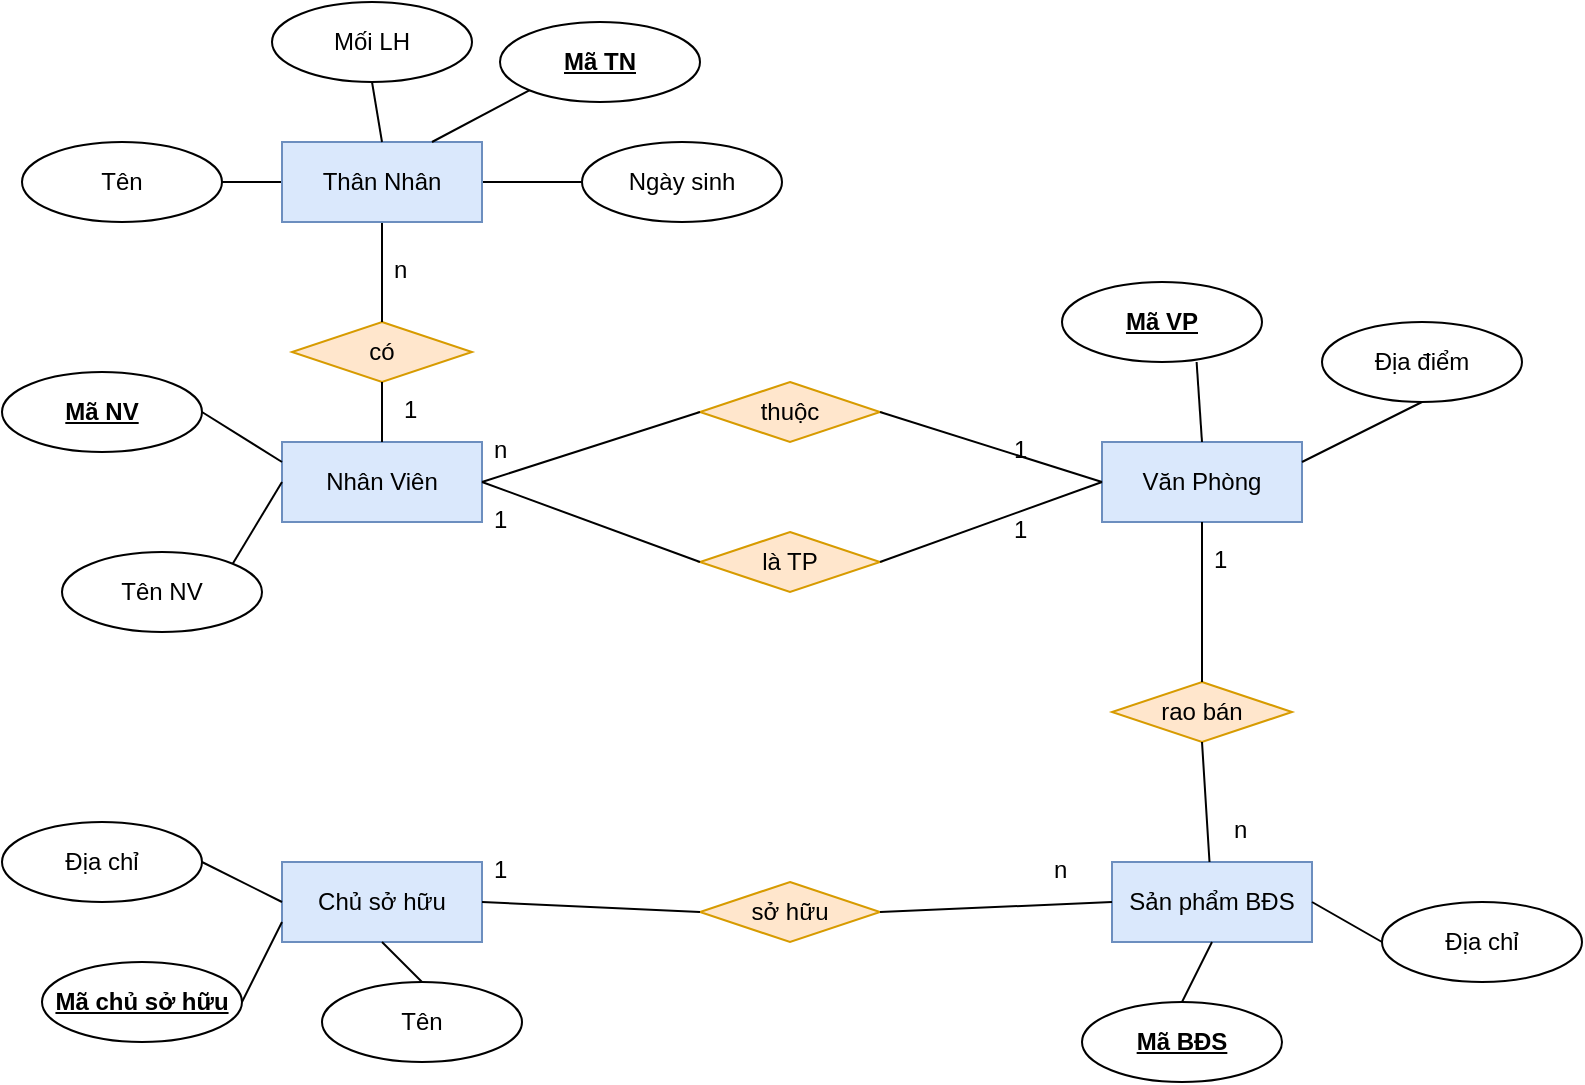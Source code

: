 <mxfile version="14.8.6" type="github" pages="2">
  <diagram id="IVsCafuiucE2W0ui2XG3" name="Page-1">
    <mxGraphModel dx="782" dy="478" grid="1" gridSize="10" guides="1" tooltips="1" connect="1" arrows="1" fold="1" page="1" pageScale="1" pageWidth="827" pageHeight="1169" math="0" shadow="0">
      <root>
        <mxCell id="0" />
        <mxCell id="1" parent="0" />
        <mxCell id="bocikBO9zFvIXzR3nuJg-1" value="Văn Phòng" style="whiteSpace=wrap;html=1;align=center;fillColor=#dae8fc;strokeColor=#6c8ebf;" parent="1" vertex="1">
          <mxGeometry x="570" y="510" width="100" height="40" as="geometry" />
        </mxCell>
        <mxCell id="bocikBO9zFvIXzR3nuJg-2" value="Nhân Viên" style="whiteSpace=wrap;html=1;align=center;fillColor=#dae8fc;strokeColor=#6c8ebf;" parent="1" vertex="1">
          <mxGeometry x="160" y="510" width="100" height="40" as="geometry" />
        </mxCell>
        <mxCell id="bocikBO9zFvIXzR3nuJg-3" value="Sản phẩm BĐS" style="whiteSpace=wrap;html=1;align=center;fillColor=#dae8fc;strokeColor=#6c8ebf;" parent="1" vertex="1">
          <mxGeometry x="575" y="720" width="100" height="40" as="geometry" />
        </mxCell>
        <mxCell id="bocikBO9zFvIXzR3nuJg-5" value="Chủ sở hữu" style="whiteSpace=wrap;html=1;align=center;fillColor=#dae8fc;strokeColor=#6c8ebf;" parent="1" vertex="1">
          <mxGeometry x="160" y="720" width="100" height="40" as="geometry" />
        </mxCell>
        <mxCell id="bocikBO9zFvIXzR3nuJg-6" value="thuộc" style="shape=rhombus;perimeter=rhombusPerimeter;whiteSpace=wrap;html=1;align=center;fillColor=#ffe6cc;strokeColor=#d79b00;" parent="1" vertex="1">
          <mxGeometry x="369" y="480" width="90" height="30" as="geometry" />
        </mxCell>
        <mxCell id="bocikBO9zFvIXzR3nuJg-7" value="là TP" style="shape=rhombus;perimeter=rhombusPerimeter;whiteSpace=wrap;html=1;align=center;fillColor=#ffe6cc;strokeColor=#d79b00;" parent="1" vertex="1">
          <mxGeometry x="369" y="555" width="90" height="30" as="geometry" />
        </mxCell>
        <mxCell id="bocikBO9zFvIXzR3nuJg-9" value="rao bán&lt;span style=&quot;color: rgba(0 , 0 , 0 , 0) ; font-family: monospace ; font-size: 0px&quot;&gt;%3CmxGraphModel%3E%3Croot%3E%3CmxCell%20id%3D%220%22%2F%3E%3CmxCell%20id%3D%221%22%20parent%3D%220%22%2F%3E%3CmxCell%20id%3D%222%22%20value%3D%22thu%E1%BB%99c%22%20style%3D%22shape%3Drhombus%3Bperimeter%3DrhombusPerimeter%3BwhiteSpace%3Dwrap%3Bhtml%3D1%3Balign%3Dcenter%3B%22%20vertex%3D%221%22%20parent%3D%221%22%3E%3CmxGeometry%20x%3D%22369%22%20y%3D%22500%22%20width%3D%2290%22%20height%3D%2230%22%20as%3D%22geometry%22%2F%3E%3C%2FmxCell%3E%3C%2Froot%3E%3C%2FmxGraphModel%3E&lt;/span&gt;" style="shape=rhombus;perimeter=rhombusPerimeter;whiteSpace=wrap;html=1;align=center;fillColor=#ffe6cc;strokeColor=#d79b00;" parent="1" vertex="1">
          <mxGeometry x="575" y="630" width="90" height="30" as="geometry" />
        </mxCell>
        <mxCell id="bocikBO9zFvIXzR3nuJg-10" value="sở hữu" style="shape=rhombus;perimeter=rhombusPerimeter;whiteSpace=wrap;html=1;align=center;fillColor=#ffe6cc;strokeColor=#d79b00;" parent="1" vertex="1">
          <mxGeometry x="369" y="730" width="90" height="30" as="geometry" />
        </mxCell>
        <mxCell id="bocikBO9zFvIXzR3nuJg-11" value="có" style="shape=rhombus;perimeter=rhombusPerimeter;whiteSpace=wrap;html=1;align=center;fillColor=#ffe6cc;strokeColor=#d79b00;" parent="1" vertex="1">
          <mxGeometry x="165" y="450" width="90" height="30" as="geometry" />
        </mxCell>
        <mxCell id="bocikBO9zFvIXzR3nuJg-13" value="" style="endArrow=none;html=1;rounded=0;exitX=1;exitY=0.5;exitDx=0;exitDy=0;entryX=0;entryY=0.5;entryDx=0;entryDy=0;" parent="1" source="bocikBO9zFvIXzR3nuJg-2" target="bocikBO9zFvIXzR3nuJg-6" edge="1">
          <mxGeometry relative="1" as="geometry">
            <mxPoint x="320" y="600" as="sourcePoint" />
            <mxPoint x="480" y="600" as="targetPoint" />
          </mxGeometry>
        </mxCell>
        <mxCell id="bocikBO9zFvIXzR3nuJg-20" value="" style="endArrow=none;html=1;rounded=0;entryX=0;entryY=0.5;entryDx=0;entryDy=0;exitX=1;exitY=0.5;exitDx=0;exitDy=0;" parent="1" source="bocikBO9zFvIXzR3nuJg-6" target="bocikBO9zFvIXzR3nuJg-1" edge="1">
          <mxGeometry relative="1" as="geometry">
            <mxPoint x="320" y="600" as="sourcePoint" />
            <mxPoint x="480" y="600" as="targetPoint" />
          </mxGeometry>
        </mxCell>
        <mxCell id="bocikBO9zFvIXzR3nuJg-21" value="" style="endArrow=none;html=1;rounded=0;entryX=0.5;entryY=1;entryDx=0;entryDy=0;exitX=0.5;exitY=0;exitDx=0;exitDy=0;" parent="1" source="bocikBO9zFvIXzR3nuJg-9" target="bocikBO9zFvIXzR3nuJg-1" edge="1">
          <mxGeometry relative="1" as="geometry">
            <mxPoint x="469" y="505" as="sourcePoint" />
            <mxPoint x="580" y="540" as="targetPoint" />
          </mxGeometry>
        </mxCell>
        <mxCell id="bocikBO9zFvIXzR3nuJg-22" value="" style="endArrow=none;html=1;rounded=0;exitX=1;exitY=0.5;exitDx=0;exitDy=0;entryX=0;entryY=0.5;entryDx=0;entryDy=0;" parent="1" source="bocikBO9zFvIXzR3nuJg-7" target="bocikBO9zFvIXzR3nuJg-1" edge="1">
          <mxGeometry relative="1" as="geometry">
            <mxPoint x="460" y="570" as="sourcePoint" />
            <mxPoint x="570" y="530" as="targetPoint" />
          </mxGeometry>
        </mxCell>
        <mxCell id="bocikBO9zFvIXzR3nuJg-23" value="" style="endArrow=none;html=1;rounded=0;entryX=0;entryY=0.5;entryDx=0;entryDy=0;exitX=1;exitY=0.5;exitDx=0;exitDy=0;" parent="1" source="bocikBO9zFvIXzR3nuJg-2" target="bocikBO9zFvIXzR3nuJg-7" edge="1">
          <mxGeometry relative="1" as="geometry">
            <mxPoint x="489" y="525" as="sourcePoint" />
            <mxPoint x="600" y="560" as="targetPoint" />
          </mxGeometry>
        </mxCell>
        <mxCell id="bocikBO9zFvIXzR3nuJg-24" value="" style="endArrow=none;html=1;rounded=0;entryX=0;entryY=0.5;entryDx=0;entryDy=0;exitX=1;exitY=0.5;exitDx=0;exitDy=0;" parent="1" source="bocikBO9zFvIXzR3nuJg-10" target="bocikBO9zFvIXzR3nuJg-3" edge="1">
          <mxGeometry relative="1" as="geometry">
            <mxPoint x="499" y="535" as="sourcePoint" />
            <mxPoint x="610" y="570" as="targetPoint" />
          </mxGeometry>
        </mxCell>
        <mxCell id="bocikBO9zFvIXzR3nuJg-25" value="" style="endArrow=none;html=1;rounded=0;entryX=0;entryY=0.5;entryDx=0;entryDy=0;exitX=1;exitY=0.5;exitDx=0;exitDy=0;" parent="1" source="bocikBO9zFvIXzR3nuJg-5" target="bocikBO9zFvIXzR3nuJg-10" edge="1">
          <mxGeometry relative="1" as="geometry">
            <mxPoint x="509" y="545" as="sourcePoint" />
            <mxPoint x="620" y="580" as="targetPoint" />
          </mxGeometry>
        </mxCell>
        <mxCell id="bocikBO9zFvIXzR3nuJg-26" value="" style="endArrow=none;html=1;rounded=0;entryX=0.5;entryY=1;entryDx=0;entryDy=0;" parent="1" source="bocikBO9zFvIXzR3nuJg-3" target="bocikBO9zFvIXzR3nuJg-9" edge="1">
          <mxGeometry relative="1" as="geometry">
            <mxPoint x="519" y="555" as="sourcePoint" />
            <mxPoint x="630" y="660" as="targetPoint" />
          </mxGeometry>
        </mxCell>
        <mxCell id="bocikBO9zFvIXzR3nuJg-28" value="" style="endArrow=none;html=1;rounded=0;entryX=0.5;entryY=0;entryDx=0;entryDy=0;exitX=0.5;exitY=1;exitDx=0;exitDy=0;" parent="1" target="bocikBO9zFvIXzR3nuJg-11" edge="1">
          <mxGeometry relative="1" as="geometry">
            <mxPoint x="210" y="400" as="sourcePoint" />
            <mxPoint x="640" y="600" as="targetPoint" />
          </mxGeometry>
        </mxCell>
        <mxCell id="bocikBO9zFvIXzR3nuJg-29" value="" style="endArrow=none;html=1;rounded=0;entryX=0.5;entryY=1;entryDx=0;entryDy=0;exitX=0.5;exitY=0;exitDx=0;exitDy=0;" parent="1" source="bocikBO9zFvIXzR3nuJg-2" target="bocikBO9zFvIXzR3nuJg-11" edge="1">
          <mxGeometry relative="1" as="geometry">
            <mxPoint x="539" y="575" as="sourcePoint" />
            <mxPoint x="650" y="610" as="targetPoint" />
          </mxGeometry>
        </mxCell>
        <mxCell id="bocikBO9zFvIXzR3nuJg-30" value="Mã VP" style="ellipse;whiteSpace=wrap;html=1;align=center;fontStyle=5" parent="1" vertex="1">
          <mxGeometry x="550" y="430" width="100" height="40" as="geometry" />
        </mxCell>
        <mxCell id="bocikBO9zFvIXzR3nuJg-31" value="Địa điểm" style="ellipse;whiteSpace=wrap;html=1;align=center;" parent="1" vertex="1">
          <mxGeometry x="680" y="450" width="100" height="40" as="geometry" />
        </mxCell>
        <mxCell id="bocikBO9zFvIXzR3nuJg-34" value="Tên" style="ellipse;whiteSpace=wrap;html=1;align=center;" parent="1" vertex="1">
          <mxGeometry x="30" y="360" width="100" height="40" as="geometry" />
        </mxCell>
        <mxCell id="bocikBO9zFvIXzR3nuJg-35" value="Tên NV" style="ellipse;whiteSpace=wrap;html=1;align=center;" parent="1" vertex="1">
          <mxGeometry x="50" y="565" width="100" height="40" as="geometry" />
        </mxCell>
        <mxCell id="bocikBO9zFvIXzR3nuJg-36" value="&lt;b&gt;Mã NV&lt;/b&gt;" style="ellipse;whiteSpace=wrap;html=1;align=center;fontStyle=4;" parent="1" vertex="1">
          <mxGeometry x="20" y="475" width="100" height="40" as="geometry" />
        </mxCell>
        <mxCell id="bocikBO9zFvIXzR3nuJg-38" value="Ngày sinh" style="ellipse;whiteSpace=wrap;html=1;align=center;" parent="1" vertex="1">
          <mxGeometry x="310" y="360" width="100" height="40" as="geometry" />
        </mxCell>
        <mxCell id="bocikBO9zFvIXzR3nuJg-39" value="Địa chỉ" style="ellipse;whiteSpace=wrap;html=1;align=center;" parent="1" vertex="1">
          <mxGeometry x="710" y="740" width="100" height="40" as="geometry" />
        </mxCell>
        <mxCell id="bocikBO9zFvIXzR3nuJg-40" value="&lt;b&gt;Mã BĐS&lt;/b&gt;" style="ellipse;whiteSpace=wrap;html=1;align=center;fontStyle=4;" parent="1" vertex="1">
          <mxGeometry x="560" y="790" width="100" height="40" as="geometry" />
        </mxCell>
        <mxCell id="bocikBO9zFvIXzR3nuJg-42" value="&lt;b&gt;Mã chủ sở hữu&lt;/b&gt;" style="ellipse;whiteSpace=wrap;html=1;align=center;fontStyle=4;" parent="1" vertex="1">
          <mxGeometry x="40" y="770" width="100" height="40" as="geometry" />
        </mxCell>
        <mxCell id="bocikBO9zFvIXzR3nuJg-44" value="Tên" style="ellipse;whiteSpace=wrap;html=1;align=center;" parent="1" vertex="1">
          <mxGeometry x="180" y="780" width="100" height="40" as="geometry" />
        </mxCell>
        <mxCell id="bocikBO9zFvIXzR3nuJg-45" value="Địa chỉ" style="ellipse;whiteSpace=wrap;html=1;align=center;" parent="1" vertex="1">
          <mxGeometry x="20" y="700" width="100" height="40" as="geometry" />
        </mxCell>
        <mxCell id="bocikBO9zFvIXzR3nuJg-46" value="" style="endArrow=none;html=1;rounded=0;exitX=0;exitY=0.5;exitDx=0;exitDy=0;entryX=1;entryY=0.5;entryDx=0;entryDy=0;" parent="1" source="bocikBO9zFvIXzR3nuJg-39" target="bocikBO9zFvIXzR3nuJg-3" edge="1">
          <mxGeometry relative="1" as="geometry">
            <mxPoint x="320" y="600" as="sourcePoint" />
            <mxPoint x="690" y="740" as="targetPoint" />
          </mxGeometry>
        </mxCell>
        <mxCell id="bocikBO9zFvIXzR3nuJg-47" value="" style="endArrow=none;html=1;rounded=0;exitX=0.673;exitY=1;exitDx=0;exitDy=0;exitPerimeter=0;entryX=0.5;entryY=0;entryDx=0;entryDy=0;" parent="1" source="bocikBO9zFvIXzR3nuJg-30" target="bocikBO9zFvIXzR3nuJg-1" edge="1">
          <mxGeometry relative="1" as="geometry">
            <mxPoint x="320" y="600" as="sourcePoint" />
            <mxPoint x="480" y="600" as="targetPoint" />
          </mxGeometry>
        </mxCell>
        <mxCell id="bocikBO9zFvIXzR3nuJg-48" value="" style="endArrow=none;html=1;rounded=0;exitX=0.5;exitY=1;exitDx=0;exitDy=0;entryX=1;entryY=0.25;entryDx=0;entryDy=0;" parent="1" source="bocikBO9zFvIXzR3nuJg-31" target="bocikBO9zFvIXzR3nuJg-1" edge="1">
          <mxGeometry relative="1" as="geometry">
            <mxPoint x="320" y="600" as="sourcePoint" />
            <mxPoint x="480" y="600" as="targetPoint" />
          </mxGeometry>
        </mxCell>
        <mxCell id="bocikBO9zFvIXzR3nuJg-49" value="" style="endArrow=none;html=1;rounded=0;exitX=1;exitY=0;exitDx=0;exitDy=0;entryX=0;entryY=0.5;entryDx=0;entryDy=0;" parent="1" source="bocikBO9zFvIXzR3nuJg-35" target="bocikBO9zFvIXzR3nuJg-2" edge="1">
          <mxGeometry relative="1" as="geometry">
            <mxPoint x="160" y="585" as="sourcePoint" />
            <mxPoint x="320" y="585" as="targetPoint" />
          </mxGeometry>
        </mxCell>
        <mxCell id="bocikBO9zFvIXzR3nuJg-50" value="" style="endArrow=none;html=1;rounded=0;exitX=1;exitY=0.5;exitDx=0;exitDy=0;entryX=0;entryY=0.25;entryDx=0;entryDy=0;" parent="1" source="bocikBO9zFvIXzR3nuJg-36" target="bocikBO9zFvIXzR3nuJg-2" edge="1">
          <mxGeometry relative="1" as="geometry">
            <mxPoint x="340" y="620" as="sourcePoint" />
            <mxPoint x="500" y="620" as="targetPoint" />
          </mxGeometry>
        </mxCell>
        <mxCell id="bocikBO9zFvIXzR3nuJg-51" value="" style="endArrow=none;html=1;rounded=0;exitX=1;exitY=0.5;exitDx=0;exitDy=0;entryX=0;entryY=0.5;entryDx=0;entryDy=0;" parent="1" source="bocikBO9zFvIXzR3nuJg-34" edge="1">
          <mxGeometry relative="1" as="geometry">
            <mxPoint x="340" y="630" as="sourcePoint" />
            <mxPoint x="160" y="380" as="targetPoint" />
          </mxGeometry>
        </mxCell>
        <mxCell id="bocikBO9zFvIXzR3nuJg-52" value="" style="endArrow=none;html=1;rounded=0;exitX=0;exitY=0.5;exitDx=0;exitDy=0;entryX=1;entryY=0.5;entryDx=0;entryDy=0;" parent="1" source="bocikBO9zFvIXzR3nuJg-38" edge="1">
          <mxGeometry relative="1" as="geometry">
            <mxPoint x="360" y="640" as="sourcePoint" />
            <mxPoint x="260" y="380" as="targetPoint" />
          </mxGeometry>
        </mxCell>
        <mxCell id="bocikBO9zFvIXzR3nuJg-53" value="" style="endArrow=none;html=1;rounded=0;exitX=1;exitY=0.5;exitDx=0;exitDy=0;entryX=0;entryY=0.75;entryDx=0;entryDy=0;" parent="1" source="bocikBO9zFvIXzR3nuJg-42" target="bocikBO9zFvIXzR3nuJg-5" edge="1">
          <mxGeometry relative="1" as="geometry">
            <mxPoint x="370" y="650" as="sourcePoint" />
            <mxPoint x="530" y="650" as="targetPoint" />
          </mxGeometry>
        </mxCell>
        <mxCell id="bocikBO9zFvIXzR3nuJg-54" value="" style="endArrow=none;html=1;rounded=0;exitX=0.5;exitY=0;exitDx=0;exitDy=0;entryX=0.5;entryY=1;entryDx=0;entryDy=0;" parent="1" source="bocikBO9zFvIXzR3nuJg-40" target="bocikBO9zFvIXzR3nuJg-3" edge="1">
          <mxGeometry relative="1" as="geometry">
            <mxPoint x="380" y="660" as="sourcePoint" />
            <mxPoint x="540" y="660" as="targetPoint" />
          </mxGeometry>
        </mxCell>
        <mxCell id="bocikBO9zFvIXzR3nuJg-55" value="" style="endArrow=none;html=1;rounded=0;exitX=1;exitY=0.5;exitDx=0;exitDy=0;entryX=0;entryY=0.5;entryDx=0;entryDy=0;" parent="1" source="bocikBO9zFvIXzR3nuJg-45" target="bocikBO9zFvIXzR3nuJg-5" edge="1">
          <mxGeometry relative="1" as="geometry">
            <mxPoint x="390" y="670" as="sourcePoint" />
            <mxPoint x="550" y="670" as="targetPoint" />
          </mxGeometry>
        </mxCell>
        <mxCell id="bocikBO9zFvIXzR3nuJg-56" value="" style="endArrow=none;html=1;rounded=0;exitX=0.5;exitY=0;exitDx=0;exitDy=0;entryX=0.5;entryY=1;entryDx=0;entryDy=0;" parent="1" source="bocikBO9zFvIXzR3nuJg-44" target="bocikBO9zFvIXzR3nuJg-5" edge="1">
          <mxGeometry relative="1" as="geometry">
            <mxPoint x="400" y="680" as="sourcePoint" />
            <mxPoint x="560" y="680" as="targetPoint" />
          </mxGeometry>
        </mxCell>
        <mxCell id="bocikBO9zFvIXzR3nuJg-58" value="n" style="text;strokeColor=none;fillColor=none;spacingLeft=4;spacingRight=4;overflow=hidden;rotatable=0;points=[[0,0.5],[1,0.5]];portConstraint=eastwest;fontSize=12;" parent="1" vertex="1">
          <mxGeometry x="260" y="500" width="40" height="30" as="geometry" />
        </mxCell>
        <mxCell id="bocikBO9zFvIXzR3nuJg-59" value="n" style="text;strokeColor=none;fillColor=none;spacingLeft=4;spacingRight=4;overflow=hidden;rotatable=0;points=[[0,0.5],[1,0.5]];portConstraint=eastwest;fontSize=12;" parent="1" vertex="1">
          <mxGeometry x="540" y="710" width="40" height="30" as="geometry" />
        </mxCell>
        <mxCell id="bocikBO9zFvIXzR3nuJg-60" value="1" style="text;strokeColor=none;fillColor=none;spacingLeft=4;spacingRight=4;overflow=hidden;rotatable=0;points=[[0,0.5],[1,0.5]];portConstraint=eastwest;fontSize=12;" parent="1" vertex="1">
          <mxGeometry x="260" y="710" width="40" height="30" as="geometry" />
        </mxCell>
        <mxCell id="bocikBO9zFvIXzR3nuJg-61" value="n" style="text;strokeColor=none;fillColor=none;spacingLeft=4;spacingRight=4;overflow=hidden;rotatable=0;points=[[0,0.5],[1,0.5]];portConstraint=eastwest;fontSize=12;" parent="1" vertex="1">
          <mxGeometry x="630" y="690" width="40" height="30" as="geometry" />
        </mxCell>
        <mxCell id="bocikBO9zFvIXzR3nuJg-62" value="1" style="text;strokeColor=none;fillColor=none;spacingLeft=4;spacingRight=4;overflow=hidden;rotatable=0;points=[[0,0.5],[1,0.5]];portConstraint=eastwest;fontSize=12;" parent="1" vertex="1">
          <mxGeometry x="620" y="555" width="40" height="30" as="geometry" />
        </mxCell>
        <mxCell id="bocikBO9zFvIXzR3nuJg-63" value="1" style="text;strokeColor=none;fillColor=none;spacingLeft=4;spacingRight=4;overflow=hidden;rotatable=0;points=[[0,0.5],[1,0.5]];portConstraint=eastwest;fontSize=12;" parent="1" vertex="1">
          <mxGeometry x="520" y="500" width="40" height="30" as="geometry" />
        </mxCell>
        <mxCell id="bocikBO9zFvIXzR3nuJg-64" value="1" style="text;strokeColor=none;fillColor=none;spacingLeft=4;spacingRight=4;overflow=hidden;rotatable=0;points=[[0,0.5],[1,0.5]];portConstraint=eastwest;fontSize=12;" parent="1" vertex="1">
          <mxGeometry x="260" y="535" width="40" height="30" as="geometry" />
        </mxCell>
        <mxCell id="bocikBO9zFvIXzR3nuJg-65" value="n" style="text;strokeColor=none;fillColor=none;spacingLeft=4;spacingRight=4;overflow=hidden;rotatable=0;points=[[0,0.5],[1,0.5]];portConstraint=eastwest;fontSize=12;" parent="1" vertex="1">
          <mxGeometry x="210" y="410" width="40" height="30" as="geometry" />
        </mxCell>
        <mxCell id="bocikBO9zFvIXzR3nuJg-66" value="1" style="text;strokeColor=none;fillColor=none;spacingLeft=4;spacingRight=4;overflow=hidden;rotatable=0;points=[[0,0.5],[1,0.5]];portConstraint=eastwest;fontSize=12;" parent="1" vertex="1">
          <mxGeometry x="215" y="480" width="40" height="30" as="geometry" />
        </mxCell>
        <mxCell id="bocikBO9zFvIXzR3nuJg-67" value="1" style="text;strokeColor=none;fillColor=none;spacingLeft=4;spacingRight=4;overflow=hidden;rotatable=0;points=[[0,0.5],[1,0.5]];portConstraint=eastwest;fontSize=12;" parent="1" vertex="1">
          <mxGeometry x="520" y="540" width="40" height="30" as="geometry" />
        </mxCell>
        <mxCell id="CIAXHBxinQPWy6-IxsFE-1" value="Mối LH" style="ellipse;whiteSpace=wrap;html=1;align=center;gradientColor=none;" vertex="1" parent="1">
          <mxGeometry x="155" y="290" width="100" height="40" as="geometry" />
        </mxCell>
        <mxCell id="CIAXHBxinQPWy6-IxsFE-2" value="Thân Nhân" style="whiteSpace=wrap;html=1;align=center;fillColor=#dae8fc;strokeColor=#6c8ebf;" vertex="1" parent="1">
          <mxGeometry x="160" y="360" width="100" height="40" as="geometry" />
        </mxCell>
        <mxCell id="A1Ra0k9u8yifCAdJ8XY8-1" value="" style="endArrow=none;html=1;rounded=0;exitX=0.5;exitY=1;exitDx=0;exitDy=0;entryX=0.5;entryY=0;entryDx=0;entryDy=0;" edge="1" parent="1" source="CIAXHBxinQPWy6-IxsFE-1" target="CIAXHBxinQPWy6-IxsFE-2">
          <mxGeometry relative="1" as="geometry">
            <mxPoint x="320" y="450" as="sourcePoint" />
            <mxPoint x="480" y="450" as="targetPoint" />
          </mxGeometry>
        </mxCell>
        <mxCell id="A1Ra0k9u8yifCAdJ8XY8-2" value="Mã TN" style="ellipse;whiteSpace=wrap;html=1;align=center;fontStyle=5;gradientColor=none;" vertex="1" parent="1">
          <mxGeometry x="269" y="300" width="100" height="40" as="geometry" />
        </mxCell>
        <mxCell id="A1Ra0k9u8yifCAdJ8XY8-3" value="" style="endArrow=none;html=1;rounded=0;exitX=0.75;exitY=0;exitDx=0;exitDy=0;entryX=0;entryY=1;entryDx=0;entryDy=0;" edge="1" parent="1" source="CIAXHBxinQPWy6-IxsFE-2" target="A1Ra0k9u8yifCAdJ8XY8-2">
          <mxGeometry relative="1" as="geometry">
            <mxPoint x="215" y="340" as="sourcePoint" />
            <mxPoint x="220" y="370" as="targetPoint" />
          </mxGeometry>
        </mxCell>
      </root>
    </mxGraphModel>
  </diagram>
  <diagram id="_nnir2KH4QzW-mONX-xJ" name="Page-2">
    <mxGraphModel dx="782" dy="478" grid="1" gridSize="10" guides="1" tooltips="1" connect="1" arrows="1" fold="1" page="1" pageScale="1" pageWidth="827" pageHeight="1169" math="0" shadow="0">
      <root>
        <mxCell id="FPnMMO2z97qxxDyKlGz_-0" />
        <mxCell id="FPnMMO2z97qxxDyKlGz_-1" parent="FPnMMO2z97qxxDyKlGz_-0" />
        <mxCell id="FPnMMO2z97qxxDyKlGz_-2" value="VanPhong" style="shape=table;startSize=30;container=1;collapsible=1;childLayout=tableLayout;fixedRows=1;rowLines=0;fontStyle=1;align=center;resizeLast=1;" parent="FPnMMO2z97qxxDyKlGz_-1" vertex="1">
          <mxGeometry x="150" y="190" width="180" height="130" as="geometry" />
        </mxCell>
        <mxCell id="FPnMMO2z97qxxDyKlGz_-3" value="" style="shape=partialRectangle;collapsible=0;dropTarget=0;pointerEvents=0;fillColor=none;top=0;left=0;bottom=1;right=0;points=[[0,0.5],[1,0.5]];portConstraint=eastwest;" parent="FPnMMO2z97qxxDyKlGz_-2" vertex="1">
          <mxGeometry y="30" width="180" height="30" as="geometry" />
        </mxCell>
        <mxCell id="FPnMMO2z97qxxDyKlGz_-4" value="PK" style="shape=partialRectangle;connectable=0;fillColor=none;top=0;left=0;bottom=0;right=0;fontStyle=1;overflow=hidden;" parent="FPnMMO2z97qxxDyKlGz_-3" vertex="1">
          <mxGeometry width="30" height="30" as="geometry" />
        </mxCell>
        <mxCell id="FPnMMO2z97qxxDyKlGz_-5" value="maVP" style="shape=partialRectangle;connectable=0;fillColor=none;top=0;left=0;bottom=0;right=0;align=left;spacingLeft=6;fontStyle=5;overflow=hidden;" parent="FPnMMO2z97qxxDyKlGz_-3" vertex="1">
          <mxGeometry x="30" width="150" height="30" as="geometry" />
        </mxCell>
        <mxCell id="FPnMMO2z97qxxDyKlGz_-6" value="" style="shape=partialRectangle;collapsible=0;dropTarget=0;pointerEvents=0;fillColor=none;top=0;left=0;bottom=0;right=0;points=[[0,0.5],[1,0.5]];portConstraint=eastwest;" parent="FPnMMO2z97qxxDyKlGz_-2" vertex="1">
          <mxGeometry y="60" width="180" height="30" as="geometry" />
        </mxCell>
        <mxCell id="FPnMMO2z97qxxDyKlGz_-7" value="" style="shape=partialRectangle;connectable=0;fillColor=none;top=0;left=0;bottom=0;right=0;editable=1;overflow=hidden;" parent="FPnMMO2z97qxxDyKlGz_-6" vertex="1">
          <mxGeometry width="30" height="30" as="geometry" />
        </mxCell>
        <mxCell id="FPnMMO2z97qxxDyKlGz_-8" value="diaDiem" style="shape=partialRectangle;connectable=0;fillColor=none;top=0;left=0;bottom=0;right=0;align=left;spacingLeft=6;overflow=hidden;" parent="FPnMMO2z97qxxDyKlGz_-6" vertex="1">
          <mxGeometry x="30" width="150" height="30" as="geometry" />
        </mxCell>
        <mxCell id="FPnMMO2z97qxxDyKlGz_-9" value="" style="shape=partialRectangle;collapsible=0;dropTarget=0;pointerEvents=0;fillColor=none;top=0;left=0;bottom=0;right=0;points=[[0,0.5],[1,0.5]];portConstraint=eastwest;" parent="FPnMMO2z97qxxDyKlGz_-2" vertex="1">
          <mxGeometry y="90" width="180" height="30" as="geometry" />
        </mxCell>
        <mxCell id="FPnMMO2z97qxxDyKlGz_-10" value="FK" style="shape=partialRectangle;connectable=0;fillColor=none;top=0;left=0;bottom=0;right=0;editable=1;overflow=hidden;fontStyle=1" parent="FPnMMO2z97qxxDyKlGz_-9" vertex="1">
          <mxGeometry width="30" height="30" as="geometry" />
        </mxCell>
        <mxCell id="FPnMMO2z97qxxDyKlGz_-11" value="maNV_TP" style="shape=partialRectangle;connectable=0;fillColor=none;top=0;left=0;bottom=0;right=0;align=left;spacingLeft=6;overflow=hidden;" parent="FPnMMO2z97qxxDyKlGz_-9" vertex="1">
          <mxGeometry x="30" width="150" height="30" as="geometry" />
        </mxCell>
        <mxCell id="FPnMMO2z97qxxDyKlGz_-15" value="NhanVien" style="shape=table;startSize=30;container=1;collapsible=1;childLayout=tableLayout;fixedRows=1;rowLines=0;fontStyle=1;align=center;resizeLast=1;" parent="FPnMMO2z97qxxDyKlGz_-1" vertex="1">
          <mxGeometry x="520" y="220" width="180" height="130" as="geometry" />
        </mxCell>
        <mxCell id="FPnMMO2z97qxxDyKlGz_-16" value="" style="shape=partialRectangle;collapsible=0;dropTarget=0;pointerEvents=0;fillColor=none;top=0;left=0;bottom=1;right=0;points=[[0,0.5],[1,0.5]];portConstraint=eastwest;" parent="FPnMMO2z97qxxDyKlGz_-15" vertex="1">
          <mxGeometry y="30" width="180" height="30" as="geometry" />
        </mxCell>
        <mxCell id="FPnMMO2z97qxxDyKlGz_-17" value="PK" style="shape=partialRectangle;connectable=0;fillColor=none;top=0;left=0;bottom=0;right=0;fontStyle=1;overflow=hidden;" parent="FPnMMO2z97qxxDyKlGz_-16" vertex="1">
          <mxGeometry width="30" height="30" as="geometry" />
        </mxCell>
        <mxCell id="FPnMMO2z97qxxDyKlGz_-18" value="maNV" style="shape=partialRectangle;connectable=0;fillColor=none;top=0;left=0;bottom=0;right=0;align=left;spacingLeft=6;fontStyle=5;overflow=hidden;" parent="FPnMMO2z97qxxDyKlGz_-16" vertex="1">
          <mxGeometry x="30" width="150" height="30" as="geometry" />
        </mxCell>
        <mxCell id="FPnMMO2z97qxxDyKlGz_-19" value="" style="shape=partialRectangle;collapsible=0;dropTarget=0;pointerEvents=0;fillColor=none;top=0;left=0;bottom=0;right=0;points=[[0,0.5],[1,0.5]];portConstraint=eastwest;" parent="FPnMMO2z97qxxDyKlGz_-15" vertex="1">
          <mxGeometry y="60" width="180" height="30" as="geometry" />
        </mxCell>
        <mxCell id="FPnMMO2z97qxxDyKlGz_-20" value="" style="shape=partialRectangle;connectable=0;fillColor=none;top=0;left=0;bottom=0;right=0;editable=1;overflow=hidden;" parent="FPnMMO2z97qxxDyKlGz_-19" vertex="1">
          <mxGeometry width="30" height="30" as="geometry" />
        </mxCell>
        <mxCell id="FPnMMO2z97qxxDyKlGz_-21" value="tenNV" style="shape=partialRectangle;connectable=0;fillColor=none;top=0;left=0;bottom=0;right=0;align=left;spacingLeft=6;overflow=hidden;" parent="FPnMMO2z97qxxDyKlGz_-19" vertex="1">
          <mxGeometry x="30" width="150" height="30" as="geometry" />
        </mxCell>
        <mxCell id="KREjzXk2WullvnzsxqCw-0" value="" style="shape=partialRectangle;collapsible=0;dropTarget=0;pointerEvents=0;fillColor=none;top=0;left=0;bottom=0;right=0;points=[[0,0.5],[1,0.5]];portConstraint=eastwest;" parent="FPnMMO2z97qxxDyKlGz_-15" vertex="1">
          <mxGeometry y="90" width="180" height="30" as="geometry" />
        </mxCell>
        <mxCell id="KREjzXk2WullvnzsxqCw-1" value="FK" style="shape=partialRectangle;connectable=0;fillColor=none;top=0;left=0;bottom=0;right=0;editable=1;overflow=hidden;fontStyle=1" parent="KREjzXk2WullvnzsxqCw-0" vertex="1">
          <mxGeometry width="30" height="30" as="geometry" />
        </mxCell>
        <mxCell id="KREjzXk2WullvnzsxqCw-2" value="maVP" style="shape=partialRectangle;connectable=0;fillColor=none;top=0;left=0;bottom=0;right=0;align=left;spacingLeft=6;overflow=hidden;" parent="KREjzXk2WullvnzsxqCw-0" vertex="1">
          <mxGeometry x="30" width="150" height="30" as="geometry" />
        </mxCell>
        <mxCell id="FPnMMO2z97qxxDyKlGz_-28" value="ChuSoHuu" style="shape=table;startSize=30;container=1;collapsible=1;childLayout=tableLayout;fixedRows=1;rowLines=0;fontStyle=1;align=center;resizeLast=1;" parent="FPnMMO2z97qxxDyKlGz_-1" vertex="1">
          <mxGeometry x="520" y="440" width="180" height="160" as="geometry">
            <mxRectangle x="520" y="440" width="100" height="30" as="alternateBounds" />
          </mxGeometry>
        </mxCell>
        <mxCell id="FPnMMO2z97qxxDyKlGz_-29" value="" style="shape=partialRectangle;collapsible=0;dropTarget=0;pointerEvents=0;fillColor=none;top=0;left=0;bottom=1;right=0;points=[[0,0.5],[1,0.5]];portConstraint=eastwest;" parent="FPnMMO2z97qxxDyKlGz_-28" vertex="1">
          <mxGeometry y="30" width="180" height="30" as="geometry" />
        </mxCell>
        <mxCell id="FPnMMO2z97qxxDyKlGz_-30" value="PK" style="shape=partialRectangle;connectable=0;fillColor=none;top=0;left=0;bottom=0;right=0;fontStyle=1;overflow=hidden;" parent="FPnMMO2z97qxxDyKlGz_-29" vertex="1">
          <mxGeometry width="30" height="30" as="geometry" />
        </mxCell>
        <mxCell id="FPnMMO2z97qxxDyKlGz_-31" value="maChuSoHuu" style="shape=partialRectangle;connectable=0;fillColor=none;top=0;left=0;bottom=0;right=0;align=left;spacingLeft=6;fontStyle=5;overflow=hidden;" parent="FPnMMO2z97qxxDyKlGz_-29" vertex="1">
          <mxGeometry x="30" width="150" height="30" as="geometry" />
        </mxCell>
        <mxCell id="FPnMMO2z97qxxDyKlGz_-32" value="" style="shape=partialRectangle;collapsible=0;dropTarget=0;pointerEvents=0;fillColor=none;top=0;left=0;bottom=0;right=0;points=[[0,0.5],[1,0.5]];portConstraint=eastwest;" parent="FPnMMO2z97qxxDyKlGz_-28" vertex="1">
          <mxGeometry y="60" width="180" height="30" as="geometry" />
        </mxCell>
        <mxCell id="FPnMMO2z97qxxDyKlGz_-33" value="" style="shape=partialRectangle;connectable=0;fillColor=none;top=0;left=0;bottom=0;right=0;editable=1;overflow=hidden;" parent="FPnMMO2z97qxxDyKlGz_-32" vertex="1">
          <mxGeometry width="30" height="30" as="geometry" />
        </mxCell>
        <mxCell id="FPnMMO2z97qxxDyKlGz_-34" value="Ten" style="shape=partialRectangle;connectable=0;fillColor=none;top=0;left=0;bottom=0;right=0;align=left;spacingLeft=6;overflow=hidden;" parent="FPnMMO2z97qxxDyKlGz_-32" vertex="1">
          <mxGeometry x="30" width="150" height="30" as="geometry" />
        </mxCell>
        <mxCell id="FPnMMO2z97qxxDyKlGz_-35" value="" style="shape=partialRectangle;collapsible=0;dropTarget=0;pointerEvents=0;fillColor=none;top=0;left=0;bottom=0;right=0;points=[[0,0.5],[1,0.5]];portConstraint=eastwest;" parent="FPnMMO2z97qxxDyKlGz_-28" vertex="1">
          <mxGeometry y="90" width="180" height="30" as="geometry" />
        </mxCell>
        <mxCell id="FPnMMO2z97qxxDyKlGz_-36" value="" style="shape=partialRectangle;connectable=0;fillColor=none;top=0;left=0;bottom=0;right=0;editable=1;overflow=hidden;" parent="FPnMMO2z97qxxDyKlGz_-35" vertex="1">
          <mxGeometry width="30" height="30" as="geometry" />
        </mxCell>
        <mxCell id="FPnMMO2z97qxxDyKlGz_-37" value="diaChi" style="shape=partialRectangle;connectable=0;fillColor=none;top=0;left=0;bottom=0;right=0;align=left;spacingLeft=6;overflow=hidden;" parent="FPnMMO2z97qxxDyKlGz_-35" vertex="1">
          <mxGeometry x="30" width="150" height="30" as="geometry" />
        </mxCell>
        <mxCell id="FPnMMO2z97qxxDyKlGz_-38" value="" style="shape=partialRectangle;collapsible=0;dropTarget=0;pointerEvents=0;fillColor=none;top=0;left=0;bottom=0;right=0;points=[[0,0.5],[1,0.5]];portConstraint=eastwest;" parent="FPnMMO2z97qxxDyKlGz_-28" vertex="1">
          <mxGeometry y="120" width="180" height="30" as="geometry" />
        </mxCell>
        <mxCell id="FPnMMO2z97qxxDyKlGz_-39" value="FK" style="shape=partialRectangle;connectable=0;fillColor=none;top=0;left=0;bottom=0;right=0;editable=1;overflow=hidden;fontStyle=1" parent="FPnMMO2z97qxxDyKlGz_-38" vertex="1">
          <mxGeometry width="30" height="30" as="geometry" />
        </mxCell>
        <mxCell id="FPnMMO2z97qxxDyKlGz_-40" value="maBDS" style="shape=partialRectangle;connectable=0;fillColor=none;top=0;left=0;bottom=0;right=0;align=left;spacingLeft=6;overflow=hidden;" parent="FPnMMO2z97qxxDyKlGz_-38" vertex="1">
          <mxGeometry x="30" width="150" height="30" as="geometry" />
        </mxCell>
        <mxCell id="FPnMMO2z97qxxDyKlGz_-41" value="SanPhamBDS" style="shape=table;startSize=30;container=1;collapsible=1;childLayout=tableLayout;fixedRows=1;rowLines=0;fontStyle=1;align=center;resizeLast=1;" parent="FPnMMO2z97qxxDyKlGz_-1" vertex="1">
          <mxGeometry x="150" y="455" width="180" height="130" as="geometry" />
        </mxCell>
        <mxCell id="FPnMMO2z97qxxDyKlGz_-42" value="" style="shape=partialRectangle;collapsible=0;dropTarget=0;pointerEvents=0;fillColor=none;top=0;left=0;bottom=1;right=0;points=[[0,0.5],[1,0.5]];portConstraint=eastwest;" parent="FPnMMO2z97qxxDyKlGz_-41" vertex="1">
          <mxGeometry y="30" width="180" height="30" as="geometry" />
        </mxCell>
        <mxCell id="FPnMMO2z97qxxDyKlGz_-43" value="PK" style="shape=partialRectangle;connectable=0;fillColor=none;top=0;left=0;bottom=0;right=0;fontStyle=1;overflow=hidden;" parent="FPnMMO2z97qxxDyKlGz_-42" vertex="1">
          <mxGeometry width="30" height="30" as="geometry" />
        </mxCell>
        <mxCell id="FPnMMO2z97qxxDyKlGz_-44" value="maBĐS" style="shape=partialRectangle;connectable=0;fillColor=none;top=0;left=0;bottom=0;right=0;align=left;spacingLeft=6;fontStyle=5;overflow=hidden;" parent="FPnMMO2z97qxxDyKlGz_-42" vertex="1">
          <mxGeometry x="30" width="150" height="30" as="geometry" />
        </mxCell>
        <mxCell id="FPnMMO2z97qxxDyKlGz_-45" value="" style="shape=partialRectangle;collapsible=0;dropTarget=0;pointerEvents=0;fillColor=none;top=0;left=0;bottom=0;right=0;points=[[0,0.5],[1,0.5]];portConstraint=eastwest;" parent="FPnMMO2z97qxxDyKlGz_-41" vertex="1">
          <mxGeometry y="60" width="180" height="30" as="geometry" />
        </mxCell>
        <mxCell id="FPnMMO2z97qxxDyKlGz_-46" value="" style="shape=partialRectangle;connectable=0;fillColor=none;top=0;left=0;bottom=0;right=0;editable=1;overflow=hidden;" parent="FPnMMO2z97qxxDyKlGz_-45" vertex="1">
          <mxGeometry width="30" height="30" as="geometry" />
        </mxCell>
        <mxCell id="FPnMMO2z97qxxDyKlGz_-47" value="diaChi" style="shape=partialRectangle;connectable=0;fillColor=none;top=0;left=0;bottom=0;right=0;align=left;spacingLeft=6;overflow=hidden;" parent="FPnMMO2z97qxxDyKlGz_-45" vertex="1">
          <mxGeometry x="30" width="150" height="30" as="geometry" />
        </mxCell>
        <mxCell id="FPnMMO2z97qxxDyKlGz_-48" value="" style="shape=partialRectangle;collapsible=0;dropTarget=0;pointerEvents=0;fillColor=none;top=0;left=0;bottom=0;right=0;points=[[0,0.5],[1,0.5]];portConstraint=eastwest;" parent="FPnMMO2z97qxxDyKlGz_-41" vertex="1">
          <mxGeometry y="90" width="180" height="30" as="geometry" />
        </mxCell>
        <mxCell id="FPnMMO2z97qxxDyKlGz_-49" value="FK" style="shape=partialRectangle;connectable=0;fillColor=none;top=0;left=0;bottom=0;right=0;editable=1;overflow=hidden;fontStyle=1" parent="FPnMMO2z97qxxDyKlGz_-48" vertex="1">
          <mxGeometry width="30" height="30" as="geometry" />
        </mxCell>
        <mxCell id="FPnMMO2z97qxxDyKlGz_-50" value="maVP" style="shape=partialRectangle;connectable=0;fillColor=none;top=0;left=0;bottom=0;right=0;align=left;spacingLeft=6;overflow=hidden;" parent="FPnMMO2z97qxxDyKlGz_-48" vertex="1">
          <mxGeometry x="30" width="150" height="30" as="geometry" />
        </mxCell>
        <mxCell id="FPnMMO2z97qxxDyKlGz_-54" value="ThanNhan" style="shape=table;startSize=30;container=1;collapsible=1;childLayout=tableLayout;fixedRows=1;rowLines=0;fontStyle=1;align=center;resizeLast=1;" parent="FPnMMO2z97qxxDyKlGz_-1" vertex="1">
          <mxGeometry x="520" y="10" width="180" height="190" as="geometry" />
        </mxCell>
        <mxCell id="FPnMMO2z97qxxDyKlGz_-55" value="" style="shape=partialRectangle;collapsible=0;dropTarget=0;pointerEvents=0;fillColor=none;top=0;left=0;bottom=1;right=0;points=[[0,0.5],[1,0.5]];portConstraint=eastwest;" parent="FPnMMO2z97qxxDyKlGz_-54" vertex="1">
          <mxGeometry y="30" width="180" height="30" as="geometry" />
        </mxCell>
        <mxCell id="FPnMMO2z97qxxDyKlGz_-56" value="PK" style="shape=partialRectangle;connectable=0;fillColor=none;top=0;left=0;bottom=0;right=0;fontStyle=1;overflow=hidden;" parent="FPnMMO2z97qxxDyKlGz_-55" vertex="1">
          <mxGeometry width="30" height="30" as="geometry" />
        </mxCell>
        <mxCell id="FPnMMO2z97qxxDyKlGz_-57" value="maTN" style="shape=partialRectangle;connectable=0;fillColor=none;top=0;left=0;bottom=0;right=0;align=left;spacingLeft=6;fontStyle=5;overflow=hidden;" parent="FPnMMO2z97qxxDyKlGz_-55" vertex="1">
          <mxGeometry x="30" width="150" height="30" as="geometry" />
        </mxCell>
        <mxCell id="FPnMMO2z97qxxDyKlGz_-58" value="" style="shape=partialRectangle;collapsible=0;dropTarget=0;pointerEvents=0;fillColor=none;top=0;left=0;bottom=0;right=0;points=[[0,0.5],[1,0.5]];portConstraint=eastwest;" parent="FPnMMO2z97qxxDyKlGz_-54" vertex="1">
          <mxGeometry y="60" width="180" height="30" as="geometry" />
        </mxCell>
        <mxCell id="FPnMMO2z97qxxDyKlGz_-59" value="" style="shape=partialRectangle;connectable=0;fillColor=none;top=0;left=0;bottom=0;right=0;editable=1;overflow=hidden;" parent="FPnMMO2z97qxxDyKlGz_-58" vertex="1">
          <mxGeometry width="30" height="30" as="geometry" />
        </mxCell>
        <mxCell id="FPnMMO2z97qxxDyKlGz_-60" value="Ten" style="shape=partialRectangle;connectable=0;fillColor=none;top=0;left=0;bottom=0;right=0;align=left;spacingLeft=6;overflow=hidden;" parent="FPnMMO2z97qxxDyKlGz_-58" vertex="1">
          <mxGeometry x="30" width="150" height="30" as="geometry" />
        </mxCell>
        <mxCell id="FPnMMO2z97qxxDyKlGz_-61" value="" style="shape=partialRectangle;collapsible=0;dropTarget=0;pointerEvents=0;fillColor=none;top=0;left=0;bottom=0;right=0;points=[[0,0.5],[1,0.5]];portConstraint=eastwest;" parent="FPnMMO2z97qxxDyKlGz_-54" vertex="1">
          <mxGeometry y="90" width="180" height="30" as="geometry" />
        </mxCell>
        <mxCell id="FPnMMO2z97qxxDyKlGz_-62" value="" style="shape=partialRectangle;connectable=0;fillColor=none;top=0;left=0;bottom=0;right=0;editable=1;overflow=hidden;" parent="FPnMMO2z97qxxDyKlGz_-61" vertex="1">
          <mxGeometry width="30" height="30" as="geometry" />
        </mxCell>
        <mxCell id="FPnMMO2z97qxxDyKlGz_-63" value="ngaySinh" style="shape=partialRectangle;connectable=0;fillColor=none;top=0;left=0;bottom=0;right=0;align=left;spacingLeft=6;overflow=hidden;" parent="FPnMMO2z97qxxDyKlGz_-61" vertex="1">
          <mxGeometry x="30" width="150" height="30" as="geometry" />
        </mxCell>
        <mxCell id="FPnMMO2z97qxxDyKlGz_-64" value="" style="shape=partialRectangle;collapsible=0;dropTarget=0;pointerEvents=0;fillColor=none;top=0;left=0;bottom=0;right=0;points=[[0,0.5],[1,0.5]];portConstraint=eastwest;" parent="FPnMMO2z97qxxDyKlGz_-54" vertex="1">
          <mxGeometry y="120" width="180" height="30" as="geometry" />
        </mxCell>
        <mxCell id="FPnMMO2z97qxxDyKlGz_-65" value="FK" style="shape=partialRectangle;connectable=0;fillColor=none;top=0;left=0;bottom=0;right=0;editable=1;overflow=hidden;fontStyle=1" parent="FPnMMO2z97qxxDyKlGz_-64" vertex="1">
          <mxGeometry width="30" height="30" as="geometry" />
        </mxCell>
        <mxCell id="FPnMMO2z97qxxDyKlGz_-66" value="maNV" style="shape=partialRectangle;connectable=0;fillColor=none;top=0;left=0;bottom=0;right=0;align=left;spacingLeft=6;overflow=hidden;" parent="FPnMMO2z97qxxDyKlGz_-64" vertex="1">
          <mxGeometry x="30" width="150" height="30" as="geometry" />
        </mxCell>
        <mxCell id="GaN5pklC9vCzyHb1_HNx-0" value="" style="shape=partialRectangle;collapsible=0;dropTarget=0;pointerEvents=0;fillColor=none;top=0;left=0;bottom=0;right=0;points=[[0,0.5],[1,0.5]];portConstraint=eastwest;" vertex="1" parent="FPnMMO2z97qxxDyKlGz_-54">
          <mxGeometry y="150" width="180" height="30" as="geometry" />
        </mxCell>
        <mxCell id="GaN5pklC9vCzyHb1_HNx-1" value="" style="shape=partialRectangle;connectable=0;fillColor=none;top=0;left=0;bottom=0;right=0;editable=1;overflow=hidden;" vertex="1" parent="GaN5pklC9vCzyHb1_HNx-0">
          <mxGeometry width="30" height="30" as="geometry" />
        </mxCell>
        <mxCell id="GaN5pklC9vCzyHb1_HNx-2" value="MoiLH" style="shape=partialRectangle;connectable=0;fillColor=none;top=0;left=0;bottom=0;right=0;align=left;spacingLeft=6;overflow=hidden;" vertex="1" parent="GaN5pklC9vCzyHb1_HNx-0">
          <mxGeometry x="30" width="150" height="30" as="geometry" />
        </mxCell>
        <mxCell id="KREjzXk2WullvnzsxqCw-4" value="" style="edgeStyle=entityRelationEdgeStyle;fontSize=12;html=1;endArrow=ERzeroToOne;startArrow=ERmandOne;exitX=0;exitY=0.5;exitDx=0;exitDy=0;entryX=1;entryY=0.667;entryDx=0;entryDy=0;entryPerimeter=0;" parent="FPnMMO2z97qxxDyKlGz_-1" source="FPnMMO2z97qxxDyKlGz_-16" target="FPnMMO2z97qxxDyKlGz_-9" edge="1">
          <mxGeometry width="100" height="100" relative="1" as="geometry">
            <mxPoint x="350" y="200" as="sourcePoint" />
            <mxPoint x="390" y="180" as="targetPoint" />
          </mxGeometry>
        </mxCell>
        <mxCell id="KREjzXk2WullvnzsxqCw-7" value="" style="edgeStyle=entityRelationEdgeStyle;fontSize=12;html=1;endArrow=ERzeroToMany;startArrow=ERmandOne;exitX=1;exitY=0.5;exitDx=0;exitDy=0;entryX=0;entryY=0.5;entryDx=0;entryDy=0;" parent="FPnMMO2z97qxxDyKlGz_-1" source="FPnMMO2z97qxxDyKlGz_-3" target="KREjzXk2WullvnzsxqCw-0" edge="1">
          <mxGeometry width="100" height="100" relative="1" as="geometry">
            <mxPoint x="350" y="300" as="sourcePoint" />
            <mxPoint x="450" y="200" as="targetPoint" />
          </mxGeometry>
        </mxCell>
        <mxCell id="5-R7brS-OzCzhE4XAIZB-0" value="" style="edgeStyle=entityRelationEdgeStyle;fontSize=12;html=1;endArrow=ERzeroToMany;startArrow=ERmandOne;exitX=1;exitY=0.5;exitDx=0;exitDy=0;entryX=1;entryY=0.5;entryDx=0;entryDy=0;" parent="FPnMMO2z97qxxDyKlGz_-1" source="FPnMMO2z97qxxDyKlGz_-16" target="FPnMMO2z97qxxDyKlGz_-64" edge="1">
          <mxGeometry width="100" height="100" relative="1" as="geometry">
            <mxPoint x="350" y="200" as="sourcePoint" />
            <mxPoint x="450" y="100" as="targetPoint" />
          </mxGeometry>
        </mxCell>
        <mxCell id="iTtG1aNJAD2VtWjY9d0w-0" value="" style="edgeStyle=elbowEdgeStyle;fontSize=12;html=1;endArrow=ERzeroToMany;startArrow=ERmandOne;exitX=0;exitY=0.5;exitDx=0;exitDy=0;entryX=0;entryY=0.5;entryDx=0;entryDy=0;" parent="FPnMMO2z97qxxDyKlGz_-1" source="FPnMMO2z97qxxDyKlGz_-3" target="FPnMMO2z97qxxDyKlGz_-48" edge="1">
          <mxGeometry width="100" height="100" relative="1" as="geometry">
            <mxPoint x="350" y="500" as="sourcePoint" />
            <mxPoint x="450" y="400" as="targetPoint" />
            <Array as="points">
              <mxPoint x="70" y="410" />
            </Array>
          </mxGeometry>
        </mxCell>
        <mxCell id="iTtG1aNJAD2VtWjY9d0w-2" value="" style="edgeStyle=entityRelationEdgeStyle;fontSize=12;html=1;endArrow=ERzeroToMany;startArrow=ERmandOne;exitX=0;exitY=0.5;exitDx=0;exitDy=0;entryX=1;entryY=0.5;entryDx=0;entryDy=0;" parent="FPnMMO2z97qxxDyKlGz_-1" source="FPnMMO2z97qxxDyKlGz_-38" target="FPnMMO2z97qxxDyKlGz_-42" edge="1">
          <mxGeometry width="100" height="100" relative="1" as="geometry">
            <mxPoint x="350" y="500" as="sourcePoint" />
            <mxPoint x="450" y="400" as="targetPoint" />
          </mxGeometry>
        </mxCell>
      </root>
    </mxGraphModel>
  </diagram>
</mxfile>
